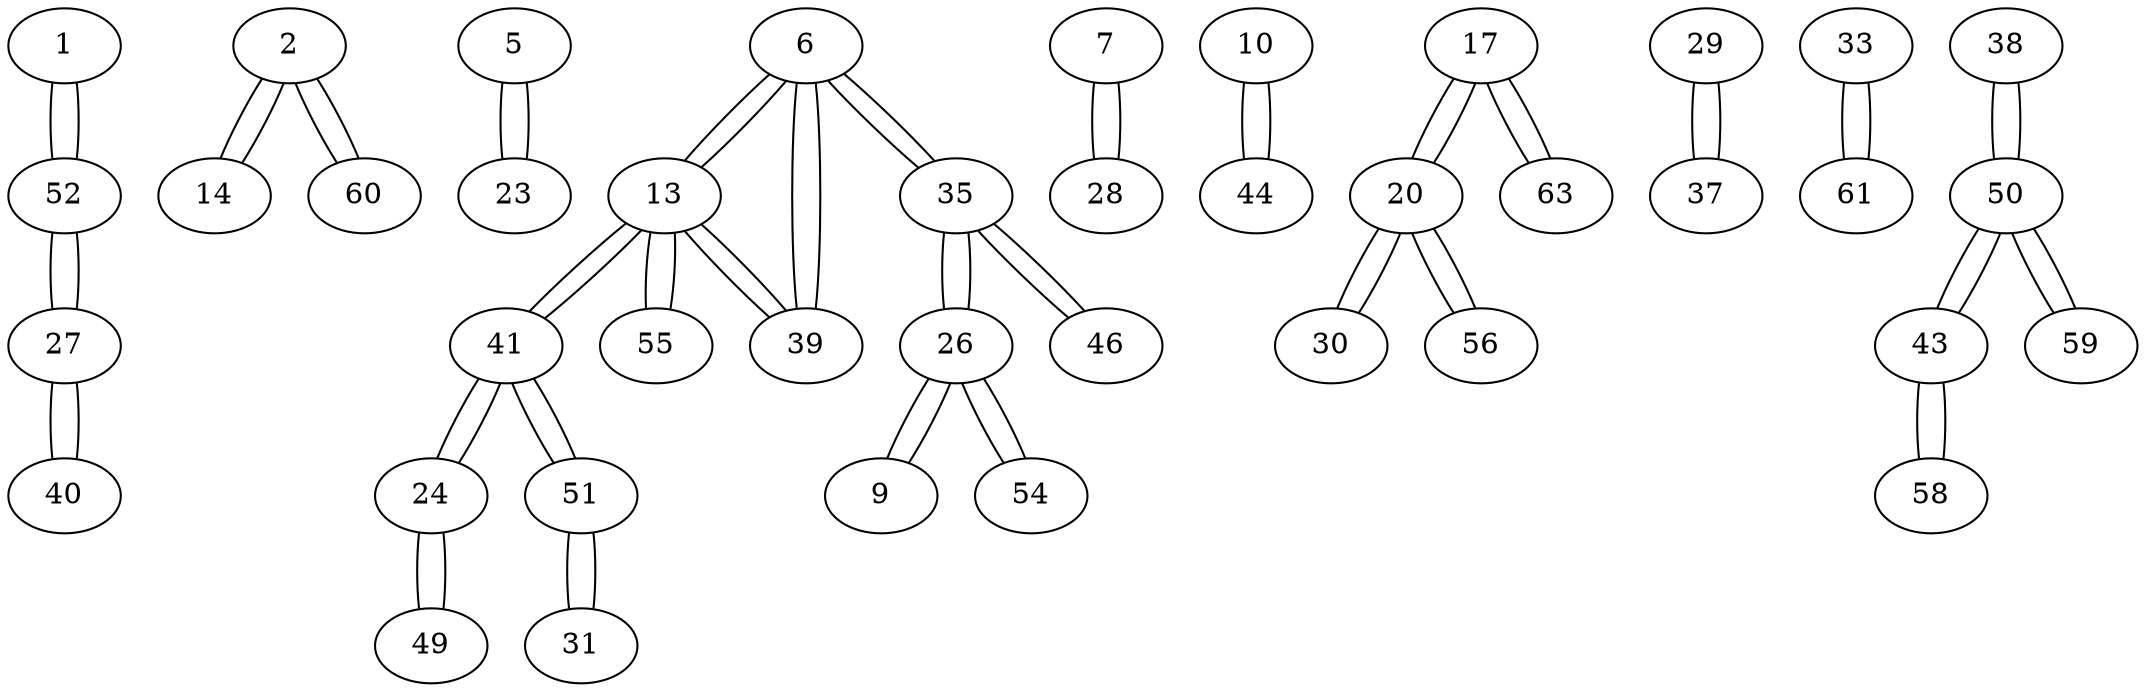 graph G {
  1 -- 52;
  2 -- 14;
  2 -- 60;
  5 -- 23;
  6 -- 13;
  6 -- 35;
  6 -- 39;
  7 -- 28;
  9 -- 26;
  10 -- 44;
  13 -- 6;
  13 -- 39;
  13 -- 41;
  13 -- 55;
  14 -- 2;
  17 -- 20;
  17 -- 63;
  20 -- 17;
  20 -- 30;
  20 -- 56;
  23 -- 5;
  24 -- 41;
  24 -- 49;
  26 -- 9;
  26 -- 35;
  26 -- 54;
  27 -- 40;
  27 -- 52;
  28 -- 7;
  29 -- 37;
  30 -- 20;
  31 -- 51;
  33 -- 61;
  35 -- 6;
  35 -- 26;
  35 -- 46;
  37 -- 29;
  38 -- 50;
  39 -- 6;
  39 -- 13;
  40 -- 27;
  41 -- 13;
  41 -- 24;
  41 -- 51;
  43 -- 50;
  43 -- 58;
  44 -- 10;
  46 -- 35;
  49 -- 24;
  50 -- 38;
  50 -- 43;
  50 -- 59;
  51 -- 31;
  51 -- 41;
  52 -- 1;
  52 -- 27;
  54 -- 26;
  55 -- 13;
  56 -- 20;
  58 -- 43;
  59 -- 50;
  60 -- 2;
  61 -- 33;
  63 -- 17;
}
